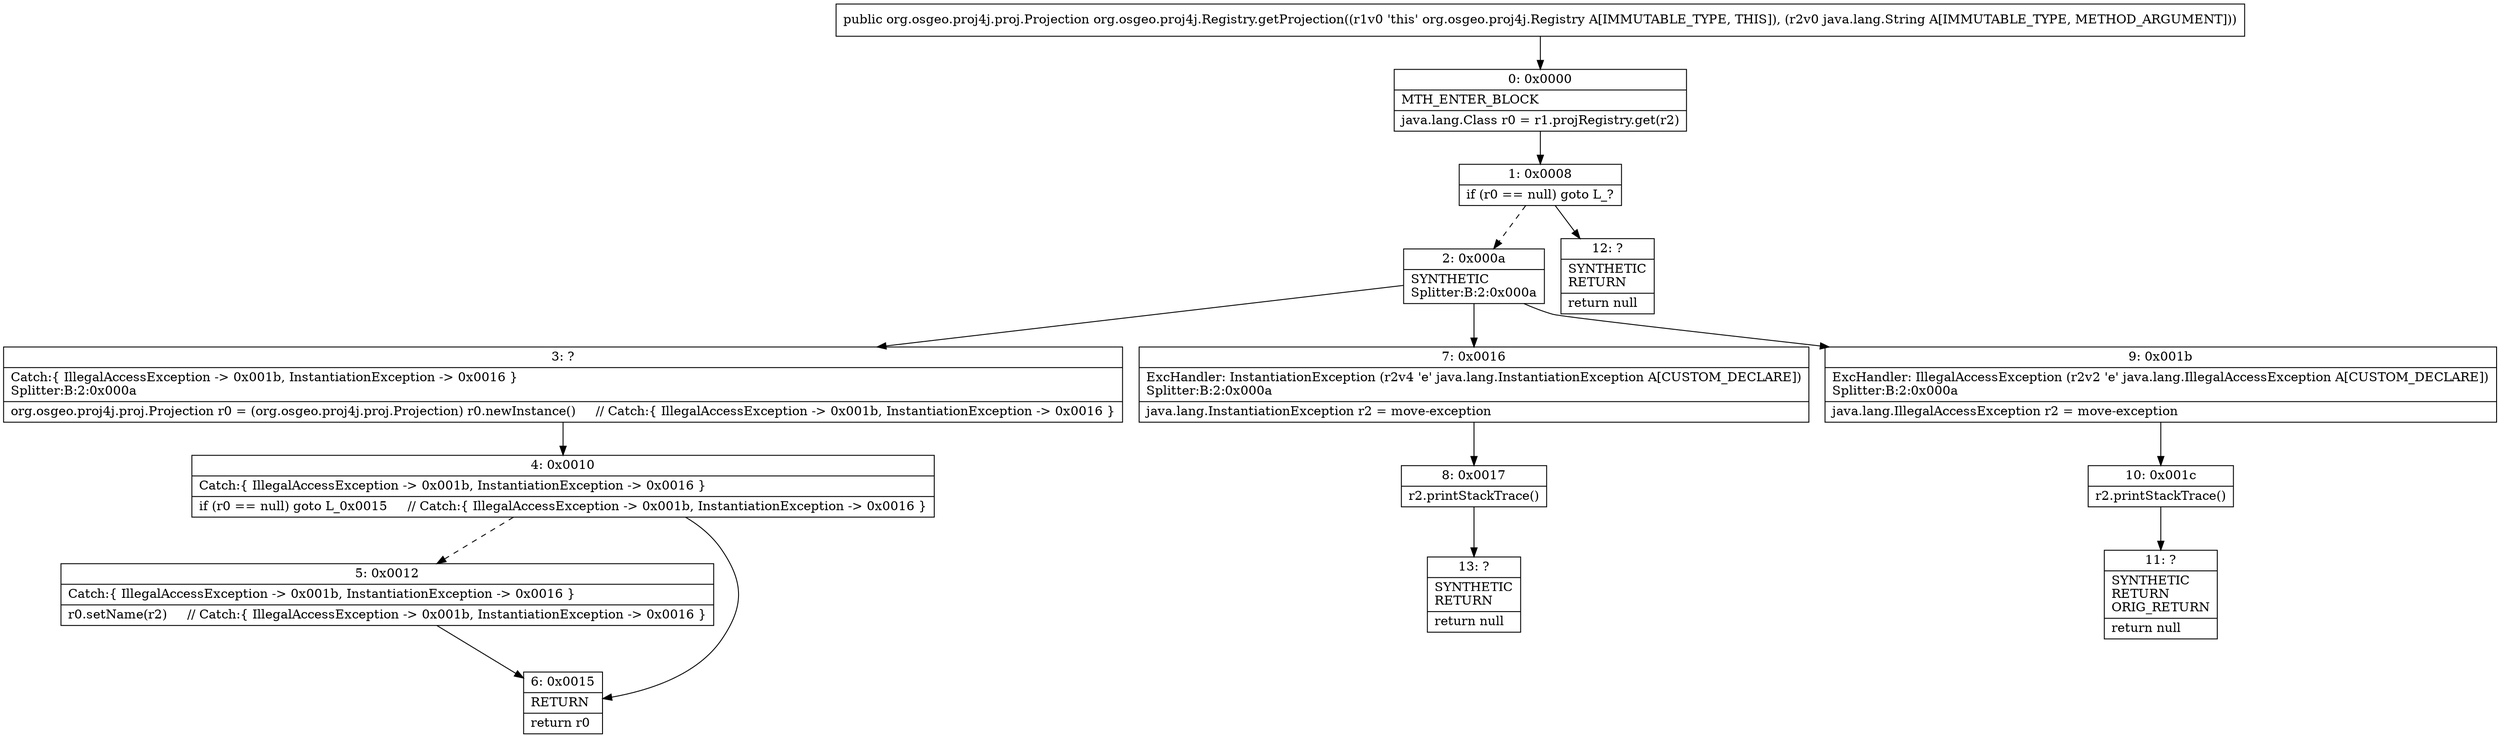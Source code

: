 digraph "CFG fororg.osgeo.proj4j.Registry.getProjection(Ljava\/lang\/String;)Lorg\/osgeo\/proj4j\/proj\/Projection;" {
Node_0 [shape=record,label="{0\:\ 0x0000|MTH_ENTER_BLOCK\l|java.lang.Class r0 = r1.projRegistry.get(r2)\l}"];
Node_1 [shape=record,label="{1\:\ 0x0008|if (r0 == null) goto L_?\l}"];
Node_2 [shape=record,label="{2\:\ 0x000a|SYNTHETIC\lSplitter:B:2:0x000a\l}"];
Node_3 [shape=record,label="{3\:\ ?|Catch:\{ IllegalAccessException \-\> 0x001b, InstantiationException \-\> 0x0016 \}\lSplitter:B:2:0x000a\l|org.osgeo.proj4j.proj.Projection r0 = (org.osgeo.proj4j.proj.Projection) r0.newInstance()     \/\/ Catch:\{ IllegalAccessException \-\> 0x001b, InstantiationException \-\> 0x0016 \}\l}"];
Node_4 [shape=record,label="{4\:\ 0x0010|Catch:\{ IllegalAccessException \-\> 0x001b, InstantiationException \-\> 0x0016 \}\l|if (r0 == null) goto L_0x0015     \/\/ Catch:\{ IllegalAccessException \-\> 0x001b, InstantiationException \-\> 0x0016 \}\l}"];
Node_5 [shape=record,label="{5\:\ 0x0012|Catch:\{ IllegalAccessException \-\> 0x001b, InstantiationException \-\> 0x0016 \}\l|r0.setName(r2)     \/\/ Catch:\{ IllegalAccessException \-\> 0x001b, InstantiationException \-\> 0x0016 \}\l}"];
Node_6 [shape=record,label="{6\:\ 0x0015|RETURN\l|return r0\l}"];
Node_7 [shape=record,label="{7\:\ 0x0016|ExcHandler: InstantiationException (r2v4 'e' java.lang.InstantiationException A[CUSTOM_DECLARE])\lSplitter:B:2:0x000a\l|java.lang.InstantiationException r2 = move\-exception\l}"];
Node_8 [shape=record,label="{8\:\ 0x0017|r2.printStackTrace()\l}"];
Node_9 [shape=record,label="{9\:\ 0x001b|ExcHandler: IllegalAccessException (r2v2 'e' java.lang.IllegalAccessException A[CUSTOM_DECLARE])\lSplitter:B:2:0x000a\l|java.lang.IllegalAccessException r2 = move\-exception\l}"];
Node_10 [shape=record,label="{10\:\ 0x001c|r2.printStackTrace()\l}"];
Node_11 [shape=record,label="{11\:\ ?|SYNTHETIC\lRETURN\lORIG_RETURN\l|return null\l}"];
Node_12 [shape=record,label="{12\:\ ?|SYNTHETIC\lRETURN\l|return null\l}"];
Node_13 [shape=record,label="{13\:\ ?|SYNTHETIC\lRETURN\l|return null\l}"];
MethodNode[shape=record,label="{public org.osgeo.proj4j.proj.Projection org.osgeo.proj4j.Registry.getProjection((r1v0 'this' org.osgeo.proj4j.Registry A[IMMUTABLE_TYPE, THIS]), (r2v0 java.lang.String A[IMMUTABLE_TYPE, METHOD_ARGUMENT])) }"];
MethodNode -> Node_0;
Node_0 -> Node_1;
Node_1 -> Node_2[style=dashed];
Node_1 -> Node_12;
Node_2 -> Node_3;
Node_2 -> Node_9;
Node_2 -> Node_7;
Node_3 -> Node_4;
Node_4 -> Node_5[style=dashed];
Node_4 -> Node_6;
Node_5 -> Node_6;
Node_7 -> Node_8;
Node_8 -> Node_13;
Node_9 -> Node_10;
Node_10 -> Node_11;
}

